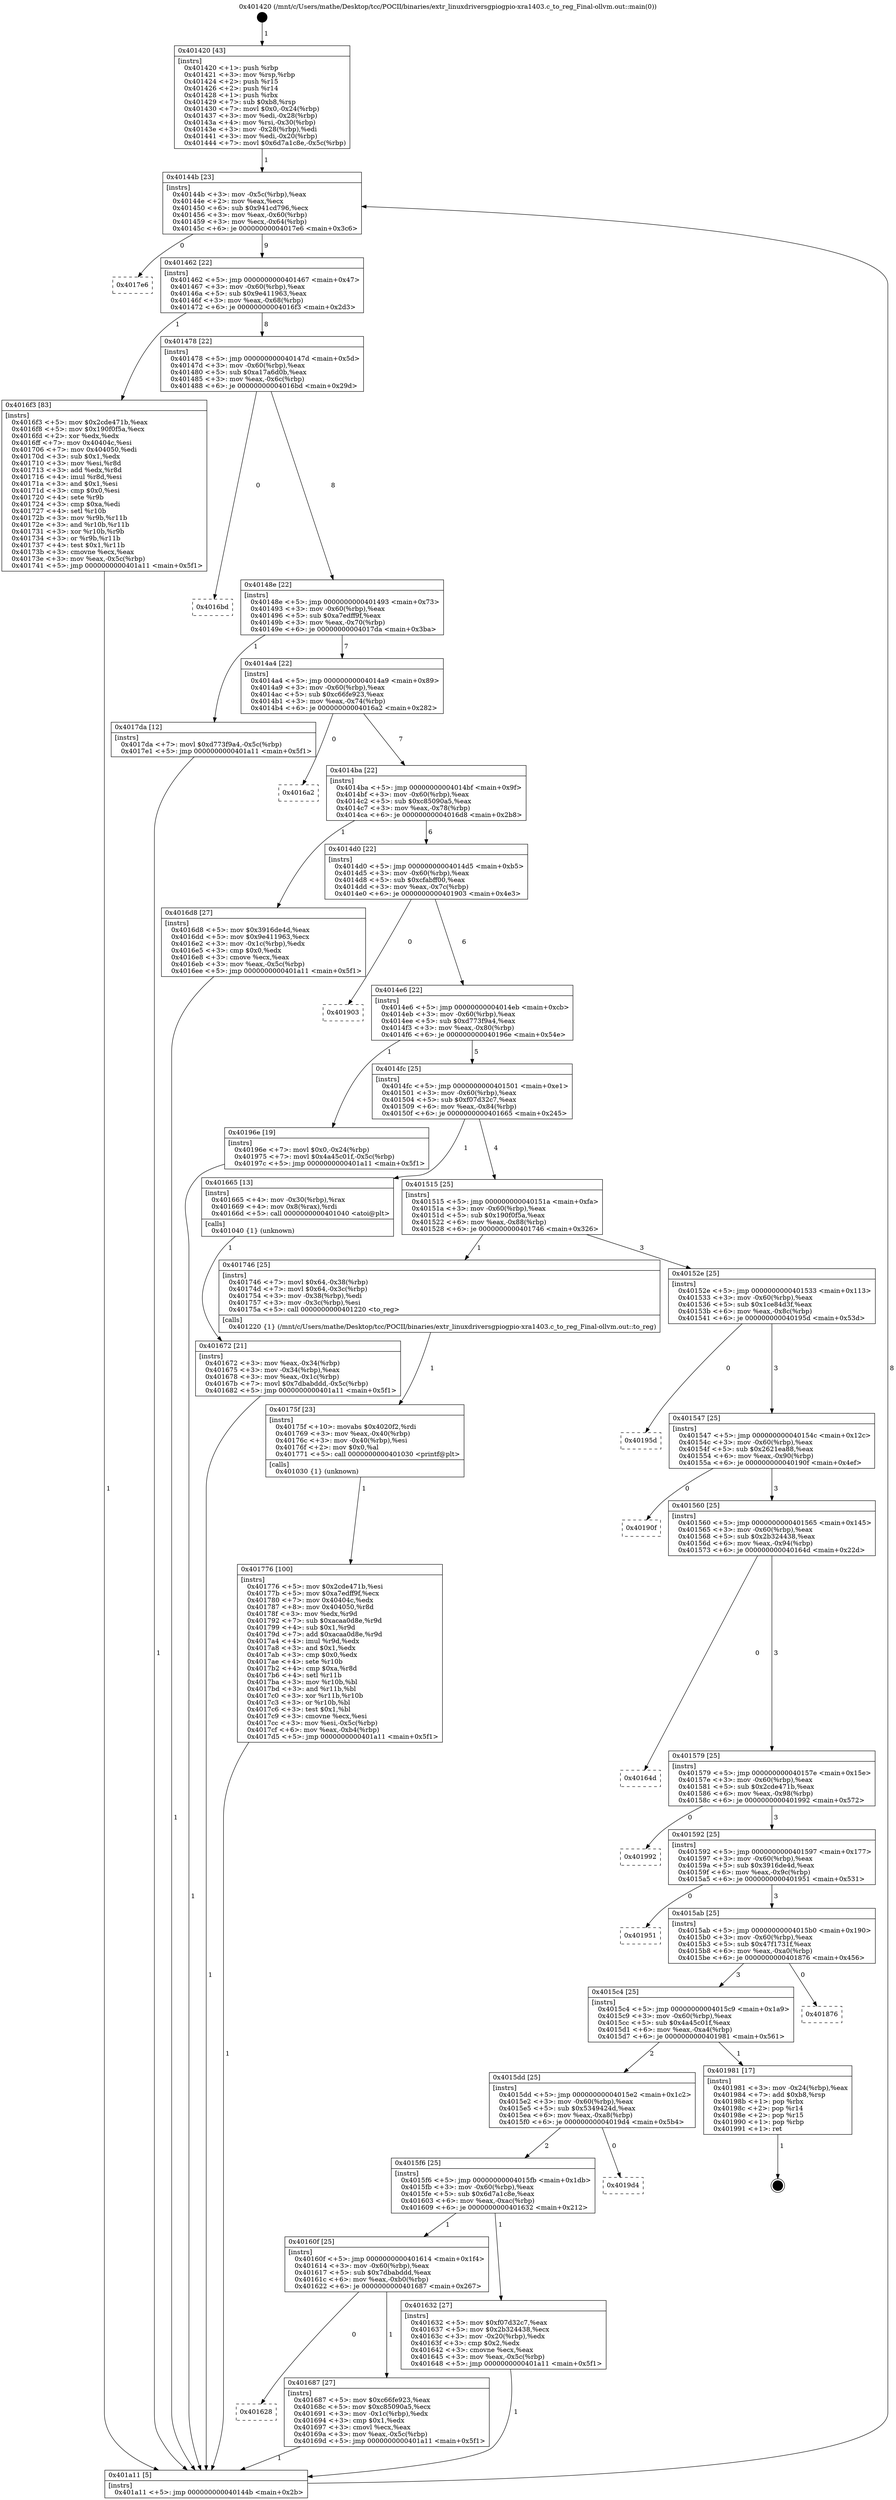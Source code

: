digraph "0x401420" {
  label = "0x401420 (/mnt/c/Users/mathe/Desktop/tcc/POCII/binaries/extr_linuxdriversgpiogpio-xra1403.c_to_reg_Final-ollvm.out::main(0))"
  labelloc = "t"
  node[shape=record]

  Entry [label="",width=0.3,height=0.3,shape=circle,fillcolor=black,style=filled]
  "0x40144b" [label="{
     0x40144b [23]\l
     | [instrs]\l
     &nbsp;&nbsp;0x40144b \<+3\>: mov -0x5c(%rbp),%eax\l
     &nbsp;&nbsp;0x40144e \<+2\>: mov %eax,%ecx\l
     &nbsp;&nbsp;0x401450 \<+6\>: sub $0x941cd796,%ecx\l
     &nbsp;&nbsp;0x401456 \<+3\>: mov %eax,-0x60(%rbp)\l
     &nbsp;&nbsp;0x401459 \<+3\>: mov %ecx,-0x64(%rbp)\l
     &nbsp;&nbsp;0x40145c \<+6\>: je 00000000004017e6 \<main+0x3c6\>\l
  }"]
  "0x4017e6" [label="{
     0x4017e6\l
  }", style=dashed]
  "0x401462" [label="{
     0x401462 [22]\l
     | [instrs]\l
     &nbsp;&nbsp;0x401462 \<+5\>: jmp 0000000000401467 \<main+0x47\>\l
     &nbsp;&nbsp;0x401467 \<+3\>: mov -0x60(%rbp),%eax\l
     &nbsp;&nbsp;0x40146a \<+5\>: sub $0x9e411963,%eax\l
     &nbsp;&nbsp;0x40146f \<+3\>: mov %eax,-0x68(%rbp)\l
     &nbsp;&nbsp;0x401472 \<+6\>: je 00000000004016f3 \<main+0x2d3\>\l
  }"]
  Exit [label="",width=0.3,height=0.3,shape=circle,fillcolor=black,style=filled,peripheries=2]
  "0x4016f3" [label="{
     0x4016f3 [83]\l
     | [instrs]\l
     &nbsp;&nbsp;0x4016f3 \<+5\>: mov $0x2cde471b,%eax\l
     &nbsp;&nbsp;0x4016f8 \<+5\>: mov $0x190f0f5a,%ecx\l
     &nbsp;&nbsp;0x4016fd \<+2\>: xor %edx,%edx\l
     &nbsp;&nbsp;0x4016ff \<+7\>: mov 0x40404c,%esi\l
     &nbsp;&nbsp;0x401706 \<+7\>: mov 0x404050,%edi\l
     &nbsp;&nbsp;0x40170d \<+3\>: sub $0x1,%edx\l
     &nbsp;&nbsp;0x401710 \<+3\>: mov %esi,%r8d\l
     &nbsp;&nbsp;0x401713 \<+3\>: add %edx,%r8d\l
     &nbsp;&nbsp;0x401716 \<+4\>: imul %r8d,%esi\l
     &nbsp;&nbsp;0x40171a \<+3\>: and $0x1,%esi\l
     &nbsp;&nbsp;0x40171d \<+3\>: cmp $0x0,%esi\l
     &nbsp;&nbsp;0x401720 \<+4\>: sete %r9b\l
     &nbsp;&nbsp;0x401724 \<+3\>: cmp $0xa,%edi\l
     &nbsp;&nbsp;0x401727 \<+4\>: setl %r10b\l
     &nbsp;&nbsp;0x40172b \<+3\>: mov %r9b,%r11b\l
     &nbsp;&nbsp;0x40172e \<+3\>: and %r10b,%r11b\l
     &nbsp;&nbsp;0x401731 \<+3\>: xor %r10b,%r9b\l
     &nbsp;&nbsp;0x401734 \<+3\>: or %r9b,%r11b\l
     &nbsp;&nbsp;0x401737 \<+4\>: test $0x1,%r11b\l
     &nbsp;&nbsp;0x40173b \<+3\>: cmovne %ecx,%eax\l
     &nbsp;&nbsp;0x40173e \<+3\>: mov %eax,-0x5c(%rbp)\l
     &nbsp;&nbsp;0x401741 \<+5\>: jmp 0000000000401a11 \<main+0x5f1\>\l
  }"]
  "0x401478" [label="{
     0x401478 [22]\l
     | [instrs]\l
     &nbsp;&nbsp;0x401478 \<+5\>: jmp 000000000040147d \<main+0x5d\>\l
     &nbsp;&nbsp;0x40147d \<+3\>: mov -0x60(%rbp),%eax\l
     &nbsp;&nbsp;0x401480 \<+5\>: sub $0xa17a6d0b,%eax\l
     &nbsp;&nbsp;0x401485 \<+3\>: mov %eax,-0x6c(%rbp)\l
     &nbsp;&nbsp;0x401488 \<+6\>: je 00000000004016bd \<main+0x29d\>\l
  }"]
  "0x401776" [label="{
     0x401776 [100]\l
     | [instrs]\l
     &nbsp;&nbsp;0x401776 \<+5\>: mov $0x2cde471b,%esi\l
     &nbsp;&nbsp;0x40177b \<+5\>: mov $0xa7edff9f,%ecx\l
     &nbsp;&nbsp;0x401780 \<+7\>: mov 0x40404c,%edx\l
     &nbsp;&nbsp;0x401787 \<+8\>: mov 0x404050,%r8d\l
     &nbsp;&nbsp;0x40178f \<+3\>: mov %edx,%r9d\l
     &nbsp;&nbsp;0x401792 \<+7\>: sub $0xacaa0d8e,%r9d\l
     &nbsp;&nbsp;0x401799 \<+4\>: sub $0x1,%r9d\l
     &nbsp;&nbsp;0x40179d \<+7\>: add $0xacaa0d8e,%r9d\l
     &nbsp;&nbsp;0x4017a4 \<+4\>: imul %r9d,%edx\l
     &nbsp;&nbsp;0x4017a8 \<+3\>: and $0x1,%edx\l
     &nbsp;&nbsp;0x4017ab \<+3\>: cmp $0x0,%edx\l
     &nbsp;&nbsp;0x4017ae \<+4\>: sete %r10b\l
     &nbsp;&nbsp;0x4017b2 \<+4\>: cmp $0xa,%r8d\l
     &nbsp;&nbsp;0x4017b6 \<+4\>: setl %r11b\l
     &nbsp;&nbsp;0x4017ba \<+3\>: mov %r10b,%bl\l
     &nbsp;&nbsp;0x4017bd \<+3\>: and %r11b,%bl\l
     &nbsp;&nbsp;0x4017c0 \<+3\>: xor %r11b,%r10b\l
     &nbsp;&nbsp;0x4017c3 \<+3\>: or %r10b,%bl\l
     &nbsp;&nbsp;0x4017c6 \<+3\>: test $0x1,%bl\l
     &nbsp;&nbsp;0x4017c9 \<+3\>: cmovne %ecx,%esi\l
     &nbsp;&nbsp;0x4017cc \<+3\>: mov %esi,-0x5c(%rbp)\l
     &nbsp;&nbsp;0x4017cf \<+6\>: mov %eax,-0xb4(%rbp)\l
     &nbsp;&nbsp;0x4017d5 \<+5\>: jmp 0000000000401a11 \<main+0x5f1\>\l
  }"]
  "0x4016bd" [label="{
     0x4016bd\l
  }", style=dashed]
  "0x40148e" [label="{
     0x40148e [22]\l
     | [instrs]\l
     &nbsp;&nbsp;0x40148e \<+5\>: jmp 0000000000401493 \<main+0x73\>\l
     &nbsp;&nbsp;0x401493 \<+3\>: mov -0x60(%rbp),%eax\l
     &nbsp;&nbsp;0x401496 \<+5\>: sub $0xa7edff9f,%eax\l
     &nbsp;&nbsp;0x40149b \<+3\>: mov %eax,-0x70(%rbp)\l
     &nbsp;&nbsp;0x40149e \<+6\>: je 00000000004017da \<main+0x3ba\>\l
  }"]
  "0x40175f" [label="{
     0x40175f [23]\l
     | [instrs]\l
     &nbsp;&nbsp;0x40175f \<+10\>: movabs $0x4020f2,%rdi\l
     &nbsp;&nbsp;0x401769 \<+3\>: mov %eax,-0x40(%rbp)\l
     &nbsp;&nbsp;0x40176c \<+3\>: mov -0x40(%rbp),%esi\l
     &nbsp;&nbsp;0x40176f \<+2\>: mov $0x0,%al\l
     &nbsp;&nbsp;0x401771 \<+5\>: call 0000000000401030 \<printf@plt\>\l
     | [calls]\l
     &nbsp;&nbsp;0x401030 \{1\} (unknown)\l
  }"]
  "0x4017da" [label="{
     0x4017da [12]\l
     | [instrs]\l
     &nbsp;&nbsp;0x4017da \<+7\>: movl $0xd773f9a4,-0x5c(%rbp)\l
     &nbsp;&nbsp;0x4017e1 \<+5\>: jmp 0000000000401a11 \<main+0x5f1\>\l
  }"]
  "0x4014a4" [label="{
     0x4014a4 [22]\l
     | [instrs]\l
     &nbsp;&nbsp;0x4014a4 \<+5\>: jmp 00000000004014a9 \<main+0x89\>\l
     &nbsp;&nbsp;0x4014a9 \<+3\>: mov -0x60(%rbp),%eax\l
     &nbsp;&nbsp;0x4014ac \<+5\>: sub $0xc66fe923,%eax\l
     &nbsp;&nbsp;0x4014b1 \<+3\>: mov %eax,-0x74(%rbp)\l
     &nbsp;&nbsp;0x4014b4 \<+6\>: je 00000000004016a2 \<main+0x282\>\l
  }"]
  "0x401628" [label="{
     0x401628\l
  }", style=dashed]
  "0x4016a2" [label="{
     0x4016a2\l
  }", style=dashed]
  "0x4014ba" [label="{
     0x4014ba [22]\l
     | [instrs]\l
     &nbsp;&nbsp;0x4014ba \<+5\>: jmp 00000000004014bf \<main+0x9f\>\l
     &nbsp;&nbsp;0x4014bf \<+3\>: mov -0x60(%rbp),%eax\l
     &nbsp;&nbsp;0x4014c2 \<+5\>: sub $0xc85090a5,%eax\l
     &nbsp;&nbsp;0x4014c7 \<+3\>: mov %eax,-0x78(%rbp)\l
     &nbsp;&nbsp;0x4014ca \<+6\>: je 00000000004016d8 \<main+0x2b8\>\l
  }"]
  "0x401687" [label="{
     0x401687 [27]\l
     | [instrs]\l
     &nbsp;&nbsp;0x401687 \<+5\>: mov $0xc66fe923,%eax\l
     &nbsp;&nbsp;0x40168c \<+5\>: mov $0xc85090a5,%ecx\l
     &nbsp;&nbsp;0x401691 \<+3\>: mov -0x1c(%rbp),%edx\l
     &nbsp;&nbsp;0x401694 \<+3\>: cmp $0x1,%edx\l
     &nbsp;&nbsp;0x401697 \<+3\>: cmovl %ecx,%eax\l
     &nbsp;&nbsp;0x40169a \<+3\>: mov %eax,-0x5c(%rbp)\l
     &nbsp;&nbsp;0x40169d \<+5\>: jmp 0000000000401a11 \<main+0x5f1\>\l
  }"]
  "0x4016d8" [label="{
     0x4016d8 [27]\l
     | [instrs]\l
     &nbsp;&nbsp;0x4016d8 \<+5\>: mov $0x3916de4d,%eax\l
     &nbsp;&nbsp;0x4016dd \<+5\>: mov $0x9e411963,%ecx\l
     &nbsp;&nbsp;0x4016e2 \<+3\>: mov -0x1c(%rbp),%edx\l
     &nbsp;&nbsp;0x4016e5 \<+3\>: cmp $0x0,%edx\l
     &nbsp;&nbsp;0x4016e8 \<+3\>: cmove %ecx,%eax\l
     &nbsp;&nbsp;0x4016eb \<+3\>: mov %eax,-0x5c(%rbp)\l
     &nbsp;&nbsp;0x4016ee \<+5\>: jmp 0000000000401a11 \<main+0x5f1\>\l
  }"]
  "0x4014d0" [label="{
     0x4014d0 [22]\l
     | [instrs]\l
     &nbsp;&nbsp;0x4014d0 \<+5\>: jmp 00000000004014d5 \<main+0xb5\>\l
     &nbsp;&nbsp;0x4014d5 \<+3\>: mov -0x60(%rbp),%eax\l
     &nbsp;&nbsp;0x4014d8 \<+5\>: sub $0xcfabff00,%eax\l
     &nbsp;&nbsp;0x4014dd \<+3\>: mov %eax,-0x7c(%rbp)\l
     &nbsp;&nbsp;0x4014e0 \<+6\>: je 0000000000401903 \<main+0x4e3\>\l
  }"]
  "0x401672" [label="{
     0x401672 [21]\l
     | [instrs]\l
     &nbsp;&nbsp;0x401672 \<+3\>: mov %eax,-0x34(%rbp)\l
     &nbsp;&nbsp;0x401675 \<+3\>: mov -0x34(%rbp),%eax\l
     &nbsp;&nbsp;0x401678 \<+3\>: mov %eax,-0x1c(%rbp)\l
     &nbsp;&nbsp;0x40167b \<+7\>: movl $0x7dbabddd,-0x5c(%rbp)\l
     &nbsp;&nbsp;0x401682 \<+5\>: jmp 0000000000401a11 \<main+0x5f1\>\l
  }"]
  "0x401903" [label="{
     0x401903\l
  }", style=dashed]
  "0x4014e6" [label="{
     0x4014e6 [22]\l
     | [instrs]\l
     &nbsp;&nbsp;0x4014e6 \<+5\>: jmp 00000000004014eb \<main+0xcb\>\l
     &nbsp;&nbsp;0x4014eb \<+3\>: mov -0x60(%rbp),%eax\l
     &nbsp;&nbsp;0x4014ee \<+5\>: sub $0xd773f9a4,%eax\l
     &nbsp;&nbsp;0x4014f3 \<+3\>: mov %eax,-0x80(%rbp)\l
     &nbsp;&nbsp;0x4014f6 \<+6\>: je 000000000040196e \<main+0x54e\>\l
  }"]
  "0x401420" [label="{
     0x401420 [43]\l
     | [instrs]\l
     &nbsp;&nbsp;0x401420 \<+1\>: push %rbp\l
     &nbsp;&nbsp;0x401421 \<+3\>: mov %rsp,%rbp\l
     &nbsp;&nbsp;0x401424 \<+2\>: push %r15\l
     &nbsp;&nbsp;0x401426 \<+2\>: push %r14\l
     &nbsp;&nbsp;0x401428 \<+1\>: push %rbx\l
     &nbsp;&nbsp;0x401429 \<+7\>: sub $0xb8,%rsp\l
     &nbsp;&nbsp;0x401430 \<+7\>: movl $0x0,-0x24(%rbp)\l
     &nbsp;&nbsp;0x401437 \<+3\>: mov %edi,-0x28(%rbp)\l
     &nbsp;&nbsp;0x40143a \<+4\>: mov %rsi,-0x30(%rbp)\l
     &nbsp;&nbsp;0x40143e \<+3\>: mov -0x28(%rbp),%edi\l
     &nbsp;&nbsp;0x401441 \<+3\>: mov %edi,-0x20(%rbp)\l
     &nbsp;&nbsp;0x401444 \<+7\>: movl $0x6d7a1c8e,-0x5c(%rbp)\l
  }"]
  "0x40196e" [label="{
     0x40196e [19]\l
     | [instrs]\l
     &nbsp;&nbsp;0x40196e \<+7\>: movl $0x0,-0x24(%rbp)\l
     &nbsp;&nbsp;0x401975 \<+7\>: movl $0x4a45c01f,-0x5c(%rbp)\l
     &nbsp;&nbsp;0x40197c \<+5\>: jmp 0000000000401a11 \<main+0x5f1\>\l
  }"]
  "0x4014fc" [label="{
     0x4014fc [25]\l
     | [instrs]\l
     &nbsp;&nbsp;0x4014fc \<+5\>: jmp 0000000000401501 \<main+0xe1\>\l
     &nbsp;&nbsp;0x401501 \<+3\>: mov -0x60(%rbp),%eax\l
     &nbsp;&nbsp;0x401504 \<+5\>: sub $0xf07d32c7,%eax\l
     &nbsp;&nbsp;0x401509 \<+6\>: mov %eax,-0x84(%rbp)\l
     &nbsp;&nbsp;0x40150f \<+6\>: je 0000000000401665 \<main+0x245\>\l
  }"]
  "0x401a11" [label="{
     0x401a11 [5]\l
     | [instrs]\l
     &nbsp;&nbsp;0x401a11 \<+5\>: jmp 000000000040144b \<main+0x2b\>\l
  }"]
  "0x401665" [label="{
     0x401665 [13]\l
     | [instrs]\l
     &nbsp;&nbsp;0x401665 \<+4\>: mov -0x30(%rbp),%rax\l
     &nbsp;&nbsp;0x401669 \<+4\>: mov 0x8(%rax),%rdi\l
     &nbsp;&nbsp;0x40166d \<+5\>: call 0000000000401040 \<atoi@plt\>\l
     | [calls]\l
     &nbsp;&nbsp;0x401040 \{1\} (unknown)\l
  }"]
  "0x401515" [label="{
     0x401515 [25]\l
     | [instrs]\l
     &nbsp;&nbsp;0x401515 \<+5\>: jmp 000000000040151a \<main+0xfa\>\l
     &nbsp;&nbsp;0x40151a \<+3\>: mov -0x60(%rbp),%eax\l
     &nbsp;&nbsp;0x40151d \<+5\>: sub $0x190f0f5a,%eax\l
     &nbsp;&nbsp;0x401522 \<+6\>: mov %eax,-0x88(%rbp)\l
     &nbsp;&nbsp;0x401528 \<+6\>: je 0000000000401746 \<main+0x326\>\l
  }"]
  "0x40160f" [label="{
     0x40160f [25]\l
     | [instrs]\l
     &nbsp;&nbsp;0x40160f \<+5\>: jmp 0000000000401614 \<main+0x1f4\>\l
     &nbsp;&nbsp;0x401614 \<+3\>: mov -0x60(%rbp),%eax\l
     &nbsp;&nbsp;0x401617 \<+5\>: sub $0x7dbabddd,%eax\l
     &nbsp;&nbsp;0x40161c \<+6\>: mov %eax,-0xb0(%rbp)\l
     &nbsp;&nbsp;0x401622 \<+6\>: je 0000000000401687 \<main+0x267\>\l
  }"]
  "0x401746" [label="{
     0x401746 [25]\l
     | [instrs]\l
     &nbsp;&nbsp;0x401746 \<+7\>: movl $0x64,-0x38(%rbp)\l
     &nbsp;&nbsp;0x40174d \<+7\>: movl $0x64,-0x3c(%rbp)\l
     &nbsp;&nbsp;0x401754 \<+3\>: mov -0x38(%rbp),%edi\l
     &nbsp;&nbsp;0x401757 \<+3\>: mov -0x3c(%rbp),%esi\l
     &nbsp;&nbsp;0x40175a \<+5\>: call 0000000000401220 \<to_reg\>\l
     | [calls]\l
     &nbsp;&nbsp;0x401220 \{1\} (/mnt/c/Users/mathe/Desktop/tcc/POCII/binaries/extr_linuxdriversgpiogpio-xra1403.c_to_reg_Final-ollvm.out::to_reg)\l
  }"]
  "0x40152e" [label="{
     0x40152e [25]\l
     | [instrs]\l
     &nbsp;&nbsp;0x40152e \<+5\>: jmp 0000000000401533 \<main+0x113\>\l
     &nbsp;&nbsp;0x401533 \<+3\>: mov -0x60(%rbp),%eax\l
     &nbsp;&nbsp;0x401536 \<+5\>: sub $0x1ce84d3f,%eax\l
     &nbsp;&nbsp;0x40153b \<+6\>: mov %eax,-0x8c(%rbp)\l
     &nbsp;&nbsp;0x401541 \<+6\>: je 000000000040195d \<main+0x53d\>\l
  }"]
  "0x401632" [label="{
     0x401632 [27]\l
     | [instrs]\l
     &nbsp;&nbsp;0x401632 \<+5\>: mov $0xf07d32c7,%eax\l
     &nbsp;&nbsp;0x401637 \<+5\>: mov $0x2b324438,%ecx\l
     &nbsp;&nbsp;0x40163c \<+3\>: mov -0x20(%rbp),%edx\l
     &nbsp;&nbsp;0x40163f \<+3\>: cmp $0x2,%edx\l
     &nbsp;&nbsp;0x401642 \<+3\>: cmovne %ecx,%eax\l
     &nbsp;&nbsp;0x401645 \<+3\>: mov %eax,-0x5c(%rbp)\l
     &nbsp;&nbsp;0x401648 \<+5\>: jmp 0000000000401a11 \<main+0x5f1\>\l
  }"]
  "0x40195d" [label="{
     0x40195d\l
  }", style=dashed]
  "0x401547" [label="{
     0x401547 [25]\l
     | [instrs]\l
     &nbsp;&nbsp;0x401547 \<+5\>: jmp 000000000040154c \<main+0x12c\>\l
     &nbsp;&nbsp;0x40154c \<+3\>: mov -0x60(%rbp),%eax\l
     &nbsp;&nbsp;0x40154f \<+5\>: sub $0x2621ea88,%eax\l
     &nbsp;&nbsp;0x401554 \<+6\>: mov %eax,-0x90(%rbp)\l
     &nbsp;&nbsp;0x40155a \<+6\>: je 000000000040190f \<main+0x4ef\>\l
  }"]
  "0x4015f6" [label="{
     0x4015f6 [25]\l
     | [instrs]\l
     &nbsp;&nbsp;0x4015f6 \<+5\>: jmp 00000000004015fb \<main+0x1db\>\l
     &nbsp;&nbsp;0x4015fb \<+3\>: mov -0x60(%rbp),%eax\l
     &nbsp;&nbsp;0x4015fe \<+5\>: sub $0x6d7a1c8e,%eax\l
     &nbsp;&nbsp;0x401603 \<+6\>: mov %eax,-0xac(%rbp)\l
     &nbsp;&nbsp;0x401609 \<+6\>: je 0000000000401632 \<main+0x212\>\l
  }"]
  "0x40190f" [label="{
     0x40190f\l
  }", style=dashed]
  "0x401560" [label="{
     0x401560 [25]\l
     | [instrs]\l
     &nbsp;&nbsp;0x401560 \<+5\>: jmp 0000000000401565 \<main+0x145\>\l
     &nbsp;&nbsp;0x401565 \<+3\>: mov -0x60(%rbp),%eax\l
     &nbsp;&nbsp;0x401568 \<+5\>: sub $0x2b324438,%eax\l
     &nbsp;&nbsp;0x40156d \<+6\>: mov %eax,-0x94(%rbp)\l
     &nbsp;&nbsp;0x401573 \<+6\>: je 000000000040164d \<main+0x22d\>\l
  }"]
  "0x4019d4" [label="{
     0x4019d4\l
  }", style=dashed]
  "0x40164d" [label="{
     0x40164d\l
  }", style=dashed]
  "0x401579" [label="{
     0x401579 [25]\l
     | [instrs]\l
     &nbsp;&nbsp;0x401579 \<+5\>: jmp 000000000040157e \<main+0x15e\>\l
     &nbsp;&nbsp;0x40157e \<+3\>: mov -0x60(%rbp),%eax\l
     &nbsp;&nbsp;0x401581 \<+5\>: sub $0x2cde471b,%eax\l
     &nbsp;&nbsp;0x401586 \<+6\>: mov %eax,-0x98(%rbp)\l
     &nbsp;&nbsp;0x40158c \<+6\>: je 0000000000401992 \<main+0x572\>\l
  }"]
  "0x4015dd" [label="{
     0x4015dd [25]\l
     | [instrs]\l
     &nbsp;&nbsp;0x4015dd \<+5\>: jmp 00000000004015e2 \<main+0x1c2\>\l
     &nbsp;&nbsp;0x4015e2 \<+3\>: mov -0x60(%rbp),%eax\l
     &nbsp;&nbsp;0x4015e5 \<+5\>: sub $0x5349424d,%eax\l
     &nbsp;&nbsp;0x4015ea \<+6\>: mov %eax,-0xa8(%rbp)\l
     &nbsp;&nbsp;0x4015f0 \<+6\>: je 00000000004019d4 \<main+0x5b4\>\l
  }"]
  "0x401992" [label="{
     0x401992\l
  }", style=dashed]
  "0x401592" [label="{
     0x401592 [25]\l
     | [instrs]\l
     &nbsp;&nbsp;0x401592 \<+5\>: jmp 0000000000401597 \<main+0x177\>\l
     &nbsp;&nbsp;0x401597 \<+3\>: mov -0x60(%rbp),%eax\l
     &nbsp;&nbsp;0x40159a \<+5\>: sub $0x3916de4d,%eax\l
     &nbsp;&nbsp;0x40159f \<+6\>: mov %eax,-0x9c(%rbp)\l
     &nbsp;&nbsp;0x4015a5 \<+6\>: je 0000000000401951 \<main+0x531\>\l
  }"]
  "0x401981" [label="{
     0x401981 [17]\l
     | [instrs]\l
     &nbsp;&nbsp;0x401981 \<+3\>: mov -0x24(%rbp),%eax\l
     &nbsp;&nbsp;0x401984 \<+7\>: add $0xb8,%rsp\l
     &nbsp;&nbsp;0x40198b \<+1\>: pop %rbx\l
     &nbsp;&nbsp;0x40198c \<+2\>: pop %r14\l
     &nbsp;&nbsp;0x40198e \<+2\>: pop %r15\l
     &nbsp;&nbsp;0x401990 \<+1\>: pop %rbp\l
     &nbsp;&nbsp;0x401991 \<+1\>: ret\l
  }"]
  "0x401951" [label="{
     0x401951\l
  }", style=dashed]
  "0x4015ab" [label="{
     0x4015ab [25]\l
     | [instrs]\l
     &nbsp;&nbsp;0x4015ab \<+5\>: jmp 00000000004015b0 \<main+0x190\>\l
     &nbsp;&nbsp;0x4015b0 \<+3\>: mov -0x60(%rbp),%eax\l
     &nbsp;&nbsp;0x4015b3 \<+5\>: sub $0x47f1731f,%eax\l
     &nbsp;&nbsp;0x4015b8 \<+6\>: mov %eax,-0xa0(%rbp)\l
     &nbsp;&nbsp;0x4015be \<+6\>: je 0000000000401876 \<main+0x456\>\l
  }"]
  "0x4015c4" [label="{
     0x4015c4 [25]\l
     | [instrs]\l
     &nbsp;&nbsp;0x4015c4 \<+5\>: jmp 00000000004015c9 \<main+0x1a9\>\l
     &nbsp;&nbsp;0x4015c9 \<+3\>: mov -0x60(%rbp),%eax\l
     &nbsp;&nbsp;0x4015cc \<+5\>: sub $0x4a45c01f,%eax\l
     &nbsp;&nbsp;0x4015d1 \<+6\>: mov %eax,-0xa4(%rbp)\l
     &nbsp;&nbsp;0x4015d7 \<+6\>: je 0000000000401981 \<main+0x561\>\l
  }"]
  "0x401876" [label="{
     0x401876\l
  }", style=dashed]
  Entry -> "0x401420" [label=" 1"]
  "0x40144b" -> "0x4017e6" [label=" 0"]
  "0x40144b" -> "0x401462" [label=" 9"]
  "0x401981" -> Exit [label=" 1"]
  "0x401462" -> "0x4016f3" [label=" 1"]
  "0x401462" -> "0x401478" [label=" 8"]
  "0x40196e" -> "0x401a11" [label=" 1"]
  "0x401478" -> "0x4016bd" [label=" 0"]
  "0x401478" -> "0x40148e" [label=" 8"]
  "0x4017da" -> "0x401a11" [label=" 1"]
  "0x40148e" -> "0x4017da" [label=" 1"]
  "0x40148e" -> "0x4014a4" [label=" 7"]
  "0x401776" -> "0x401a11" [label=" 1"]
  "0x4014a4" -> "0x4016a2" [label=" 0"]
  "0x4014a4" -> "0x4014ba" [label=" 7"]
  "0x40175f" -> "0x401776" [label=" 1"]
  "0x4014ba" -> "0x4016d8" [label=" 1"]
  "0x4014ba" -> "0x4014d0" [label=" 6"]
  "0x401746" -> "0x40175f" [label=" 1"]
  "0x4014d0" -> "0x401903" [label=" 0"]
  "0x4014d0" -> "0x4014e6" [label=" 6"]
  "0x4016d8" -> "0x401a11" [label=" 1"]
  "0x4014e6" -> "0x40196e" [label=" 1"]
  "0x4014e6" -> "0x4014fc" [label=" 5"]
  "0x401687" -> "0x401a11" [label=" 1"]
  "0x4014fc" -> "0x401665" [label=" 1"]
  "0x4014fc" -> "0x401515" [label=" 4"]
  "0x40160f" -> "0x401628" [label=" 0"]
  "0x401515" -> "0x401746" [label=" 1"]
  "0x401515" -> "0x40152e" [label=" 3"]
  "0x40160f" -> "0x401687" [label=" 1"]
  "0x40152e" -> "0x40195d" [label=" 0"]
  "0x40152e" -> "0x401547" [label=" 3"]
  "0x4016f3" -> "0x401a11" [label=" 1"]
  "0x401547" -> "0x40190f" [label=" 0"]
  "0x401547" -> "0x401560" [label=" 3"]
  "0x401665" -> "0x401672" [label=" 1"]
  "0x401560" -> "0x40164d" [label=" 0"]
  "0x401560" -> "0x401579" [label=" 3"]
  "0x401a11" -> "0x40144b" [label=" 8"]
  "0x401579" -> "0x401992" [label=" 0"]
  "0x401579" -> "0x401592" [label=" 3"]
  "0x401632" -> "0x401a11" [label=" 1"]
  "0x401592" -> "0x401951" [label=" 0"]
  "0x401592" -> "0x4015ab" [label=" 3"]
  "0x4015f6" -> "0x40160f" [label=" 1"]
  "0x4015ab" -> "0x401876" [label=" 0"]
  "0x4015ab" -> "0x4015c4" [label=" 3"]
  "0x4015f6" -> "0x401632" [label=" 1"]
  "0x4015c4" -> "0x401981" [label=" 1"]
  "0x4015c4" -> "0x4015dd" [label=" 2"]
  "0x401420" -> "0x40144b" [label=" 1"]
  "0x4015dd" -> "0x4019d4" [label=" 0"]
  "0x4015dd" -> "0x4015f6" [label=" 2"]
  "0x401672" -> "0x401a11" [label=" 1"]
}
